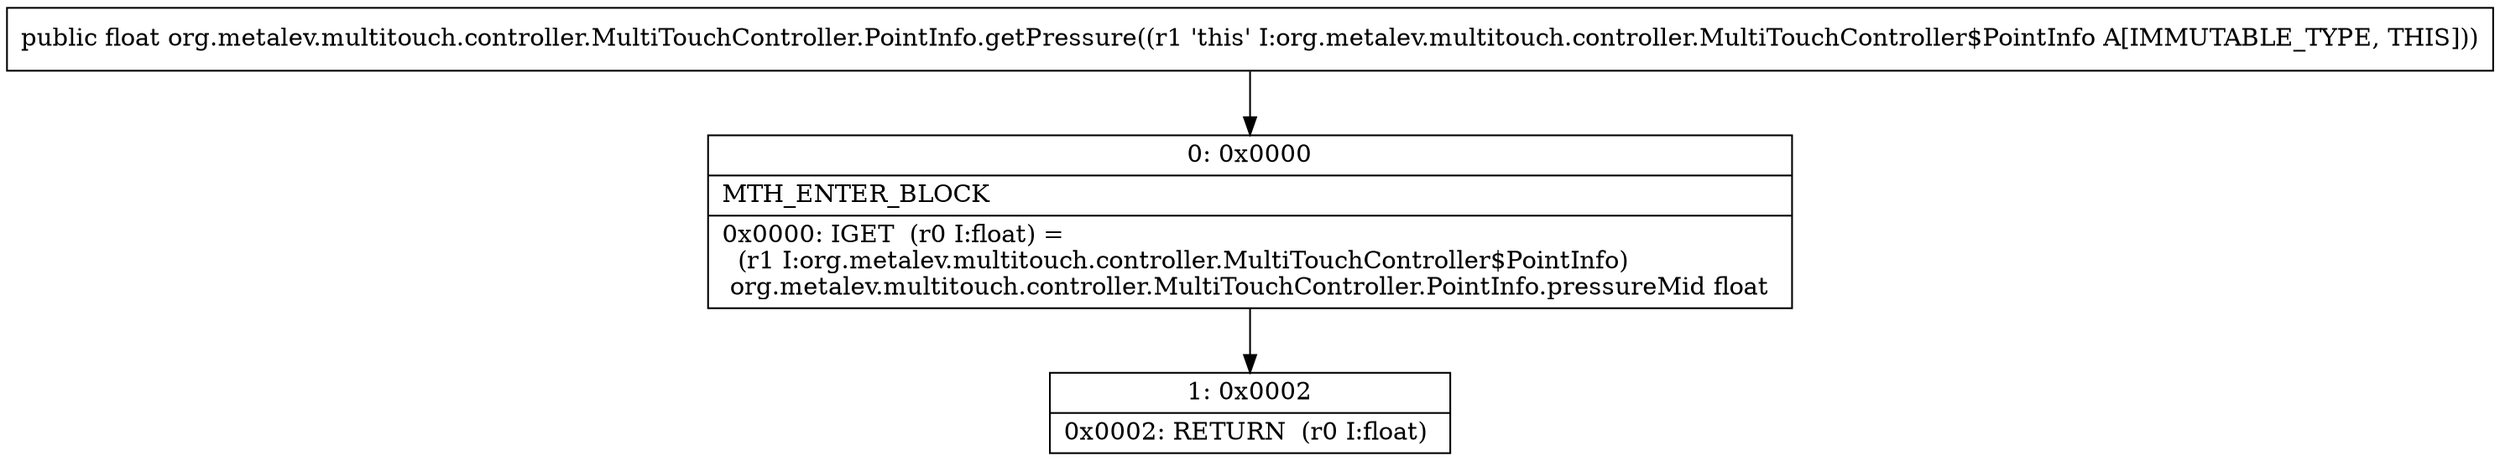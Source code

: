 digraph "CFG fororg.metalev.multitouch.controller.MultiTouchController.PointInfo.getPressure()F" {
Node_0 [shape=record,label="{0\:\ 0x0000|MTH_ENTER_BLOCK\l|0x0000: IGET  (r0 I:float) = \l  (r1 I:org.metalev.multitouch.controller.MultiTouchController$PointInfo)\l org.metalev.multitouch.controller.MultiTouchController.PointInfo.pressureMid float \l}"];
Node_1 [shape=record,label="{1\:\ 0x0002|0x0002: RETURN  (r0 I:float) \l}"];
MethodNode[shape=record,label="{public float org.metalev.multitouch.controller.MultiTouchController.PointInfo.getPressure((r1 'this' I:org.metalev.multitouch.controller.MultiTouchController$PointInfo A[IMMUTABLE_TYPE, THIS])) }"];
MethodNode -> Node_0;
Node_0 -> Node_1;
}

